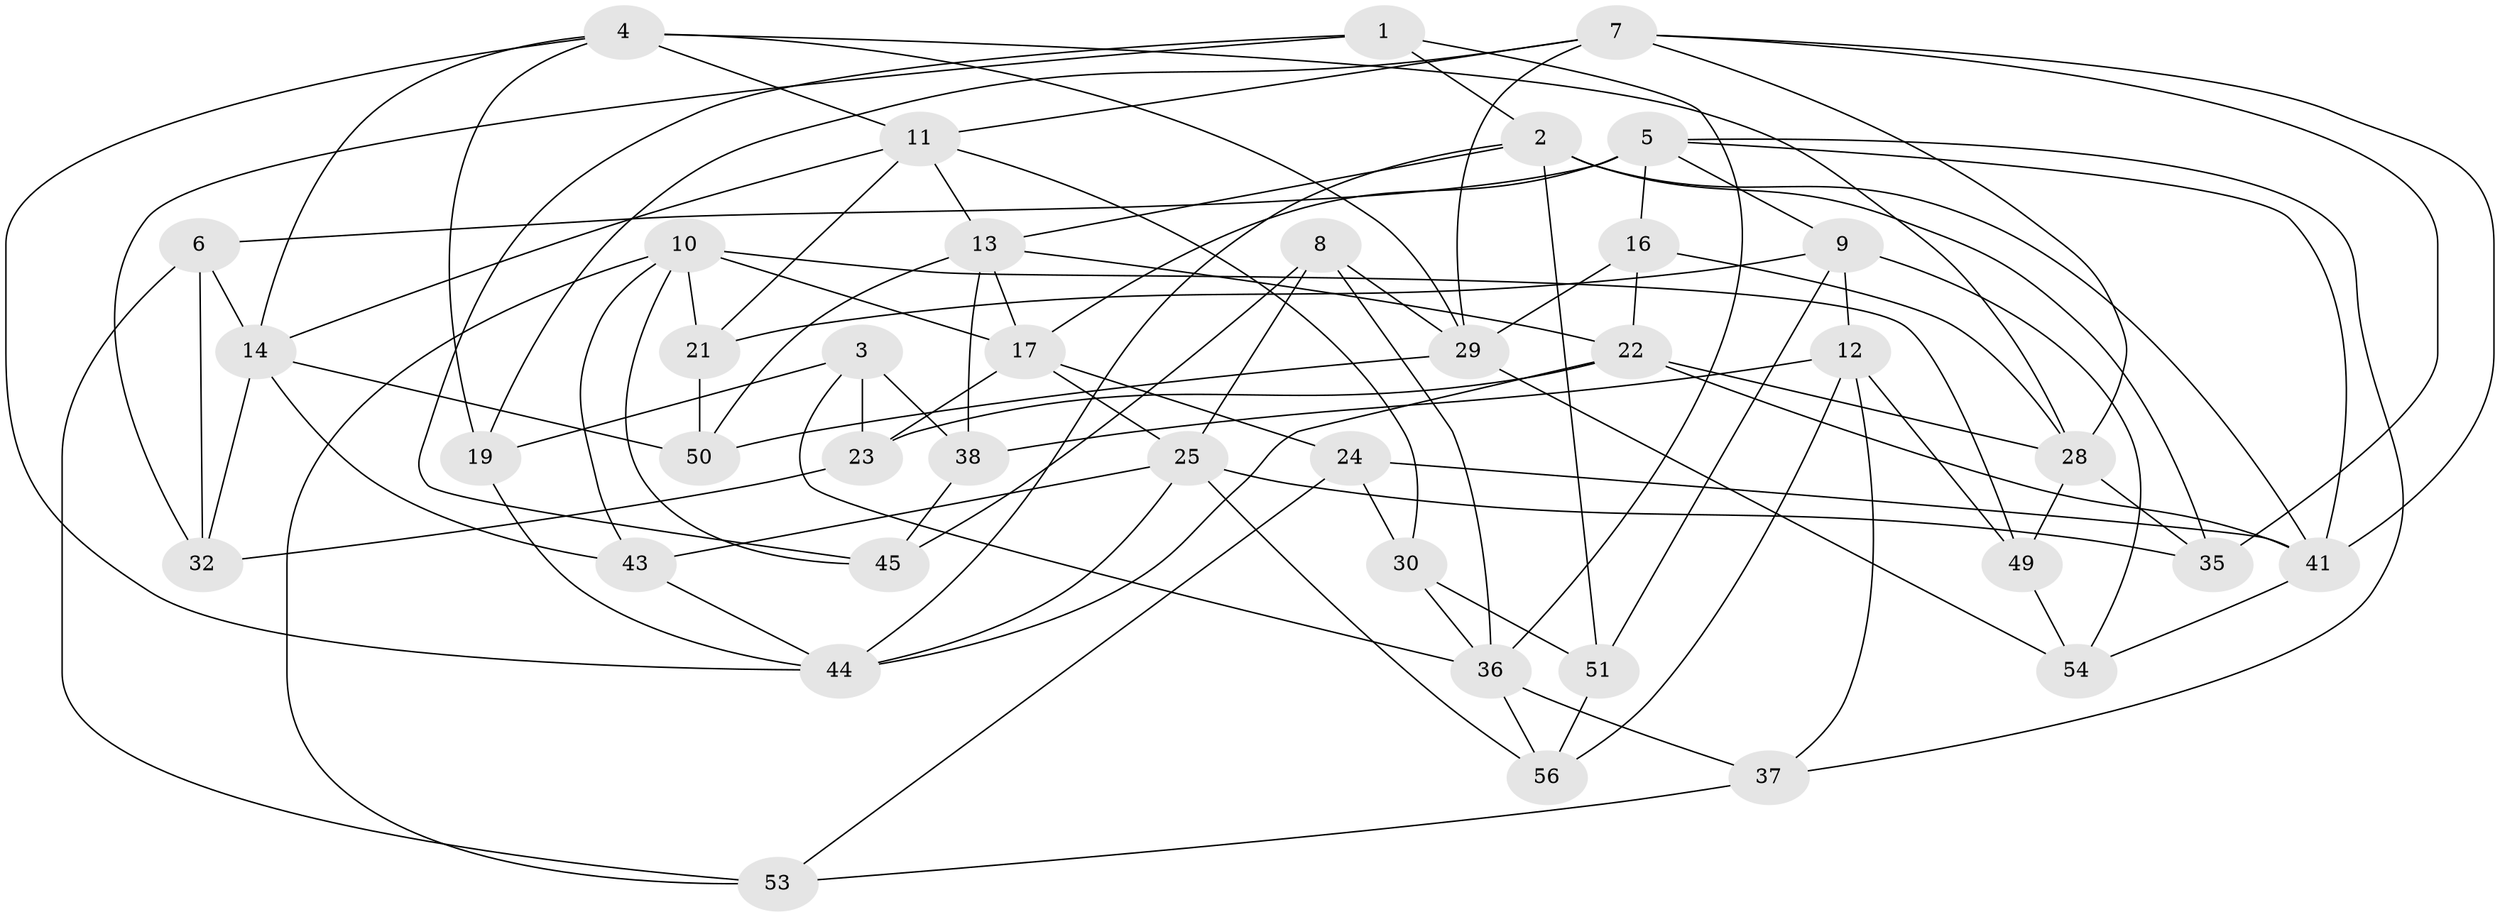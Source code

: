 // original degree distribution, {4: 1.0}
// Generated by graph-tools (version 1.1) at 2025/11/02/27/25 16:11:49]
// undirected, 40 vertices, 97 edges
graph export_dot {
graph [start="1"]
  node [color=gray90,style=filled];
  1;
  2 [super="+55"];
  3;
  4 [super="+26"];
  5 [super="+42"];
  6;
  7 [super="+57"];
  8;
  9 [super="+58"];
  10 [super="+20"];
  11 [super="+18"];
  12 [super="+48"];
  13 [super="+39"];
  14 [super="+15"];
  16;
  17 [super="+27"];
  19;
  21;
  22 [super="+34"];
  23;
  24;
  25 [super="+31"];
  28 [super="+33"];
  29 [super="+46"];
  30;
  32;
  35;
  36 [super="+40"];
  37;
  38;
  41 [super="+47"];
  43;
  44 [super="+52"];
  45;
  49;
  50;
  51;
  53;
  54;
  56;
  1 -- 2;
  1 -- 45;
  1 -- 32;
  1 -- 36;
  2 -- 51;
  2 -- 44;
  2 -- 41;
  2 -- 35;
  2 -- 13;
  3 -- 23;
  3 -- 19;
  3 -- 38;
  3 -- 36;
  4 -- 19;
  4 -- 11;
  4 -- 29;
  4 -- 44;
  4 -- 28;
  4 -- 14;
  5 -- 6;
  5 -- 16;
  5 -- 37;
  5 -- 41;
  5 -- 17;
  5 -- 9;
  6 -- 32;
  6 -- 53;
  6 -- 14;
  7 -- 35;
  7 -- 41;
  7 -- 28;
  7 -- 11;
  7 -- 19;
  7 -- 29;
  8 -- 45;
  8 -- 36;
  8 -- 29;
  8 -- 25;
  9 -- 51;
  9 -- 12 [weight=2];
  9 -- 21;
  9 -- 54;
  10 -- 53;
  10 -- 49;
  10 -- 21;
  10 -- 43;
  10 -- 45;
  10 -- 17;
  11 -- 21;
  11 -- 13;
  11 -- 14;
  11 -- 30;
  12 -- 38;
  12 -- 56;
  12 -- 37;
  12 -- 49;
  13 -- 38;
  13 -- 17;
  13 -- 50;
  13 -- 22;
  14 -- 43;
  14 -- 50;
  14 -- 32;
  16 -- 22;
  16 -- 29;
  16 -- 28;
  17 -- 24;
  17 -- 23;
  17 -- 25;
  19 -- 44;
  21 -- 50;
  22 -- 28;
  22 -- 41;
  22 -- 44;
  22 -- 23;
  23 -- 32;
  24 -- 53;
  24 -- 30;
  24 -- 41;
  25 -- 35;
  25 -- 44;
  25 -- 56;
  25 -- 43;
  28 -- 35;
  28 -- 49;
  29 -- 50;
  29 -- 54;
  30 -- 36;
  30 -- 51;
  36 -- 56;
  36 -- 37;
  37 -- 53;
  38 -- 45;
  41 -- 54;
  43 -- 44;
  49 -- 54;
  51 -- 56;
}
